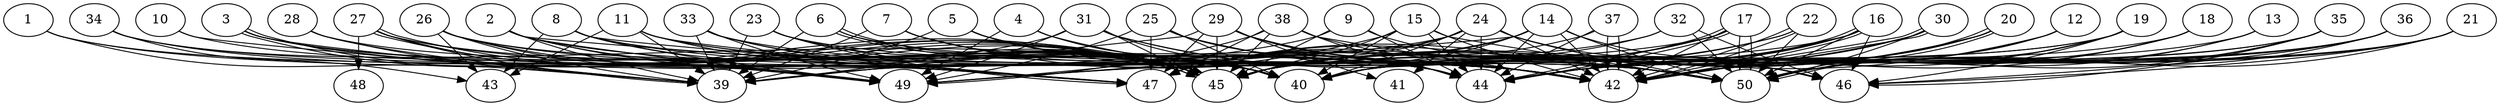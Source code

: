 // DAG automatically generated by daggen at Thu Oct  3 14:07:56 2019
// ./daggen --dot -n 50 --ccr 0.3 --fat 0.9 --regular 0.7 --density 0.9 --mindata 5242880 --maxdata 52428800 
digraph G {
  1 [size="94849707", alpha="0.02", expect_size="28454912"] 
  1 -> 39 [size ="28454912"]
  1 -> 47 [size ="28454912"]
  1 -> 49 [size ="28454912"]
  2 [size="38389760", alpha="0.20", expect_size="11516928"] 
  2 -> 39 [size ="11516928"]
  2 -> 40 [size ="11516928"]
  2 -> 42 [size ="11516928"]
  2 -> 45 [size ="11516928"]
  2 -> 47 [size ="11516928"]
  2 -> 49 [size ="11516928"]
  3 [size="162273280", alpha="0.14", expect_size="48681984"] 
  3 -> 39 [size ="48681984"]
  3 -> 40 [size ="48681984"]
  3 -> 42 [size ="48681984"]
  3 -> 47 [size ="48681984"]
  3 -> 49 [size ="48681984"]
  3 -> 49 [size ="48681984"]
  4 [size="102512640", alpha="0.15", expect_size="30753792"] 
  4 -> 40 [size ="30753792"]
  4 -> 42 [size ="30753792"]
  4 -> 49 [size ="30753792"]
  5 [size="83070293", alpha="0.18", expect_size="24921088"] 
  5 -> 39 [size ="24921088"]
  5 -> 40 [size ="24921088"]
  5 -> 42 [size ="24921088"]
  5 -> 44 [size ="24921088"]
  5 -> 45 [size ="24921088"]
  6 [size="54336853", alpha="0.19", expect_size="16301056"] 
  6 -> 39 [size ="16301056"]
  6 -> 40 [size ="16301056"]
  6 -> 42 [size ="16301056"]
  6 -> 45 [size ="16301056"]
  6 -> 45 [size ="16301056"]
  7 [size="34614613", alpha="0.15", expect_size="10384384"] 
  7 -> 39 [size ="10384384"]
  7 -> 40 [size ="10384384"]
  7 -> 42 [size ="10384384"]
  7 -> 44 [size ="10384384"]
  7 -> 45 [size ="10384384"]
  8 [size="42827093", alpha="0.03", expect_size="12848128"] 
  8 -> 43 [size ="12848128"]
  8 -> 44 [size ="12848128"]
  8 -> 45 [size ="12848128"]
  8 -> 47 [size ="12848128"]
  8 -> 49 [size ="12848128"]
  8 -> 50 [size ="12848128"]
  9 [size="52988587", alpha="0.19", expect_size="15896576"] 
  9 -> 44 [size ="15896576"]
  9 -> 45 [size ="15896576"]
  9 -> 49 [size ="15896576"]
  9 -> 50 [size ="15896576"]
  10 [size="33870507", alpha="0.15", expect_size="10161152"] 
  10 -> 39 [size ="10161152"]
  10 -> 40 [size ="10161152"]
  11 [size="108926293", alpha="0.16", expect_size="32677888"] 
  11 -> 39 [size ="32677888"]
  11 -> 40 [size ="32677888"]
  11 -> 42 [size ="32677888"]
  11 -> 43 [size ="32677888"]
  11 -> 47 [size ="32677888"]
  11 -> 50 [size ="32677888"]
  12 [size="123081387", alpha="0.16", expect_size="36924416"] 
  12 -> 42 [size ="36924416"]
  12 -> 45 [size ="36924416"]
  12 -> 50 [size ="36924416"]
  13 [size="121750187", alpha="0.03", expect_size="36525056"] 
  13 -> 40 [size ="36525056"]
  13 -> 42 [size ="36525056"]
  13 -> 50 [size ="36525056"]
  14 [size="73591467", alpha="0.04", expect_size="22077440"] 
  14 -> 40 [size ="22077440"]
  14 -> 42 [size ="22077440"]
  14 -> 44 [size ="22077440"]
  14 -> 45 [size ="22077440"]
  14 -> 46 [size ="22077440"]
  14 -> 47 [size ="22077440"]
  14 -> 49 [size ="22077440"]
  14 -> 50 [size ="22077440"]
  15 [size="35867307", alpha="0.05", expect_size="10760192"] 
  15 -> 39 [size ="10760192"]
  15 -> 40 [size ="10760192"]
  15 -> 42 [size ="10760192"]
  15 -> 44 [size ="10760192"]
  15 -> 45 [size ="10760192"]
  15 -> 50 [size ="10760192"]
  16 [size="19483307", alpha="0.02", expect_size="5844992"] 
  16 -> 40 [size ="5844992"]
  16 -> 42 [size ="5844992"]
  16 -> 42 [size ="5844992"]
  16 -> 44 [size ="5844992"]
  16 -> 46 [size ="5844992"]
  16 -> 47 [size ="5844992"]
  16 -> 49 [size ="5844992"]
  16 -> 50 [size ="5844992"]
  17 [size="168478720", alpha="0.14", expect_size="50543616"] 
  17 -> 40 [size ="50543616"]
  17 -> 42 [size ="50543616"]
  17 -> 44 [size ="50543616"]
  17 -> 44 [size ="50543616"]
  17 -> 45 [size ="50543616"]
  17 -> 49 [size ="50543616"]
  17 -> 50 [size ="50543616"]
  17 -> 50 [size ="50543616"]
  18 [size="127238827", alpha="0.05", expect_size="38171648"] 
  18 -> 40 [size ="38171648"]
  18 -> 42 [size ="38171648"]
  18 -> 44 [size ="38171648"]
  18 -> 50 [size ="38171648"]
  19 [size="154047147", alpha="0.00", expect_size="46214144"] 
  19 -> 40 [size ="46214144"]
  19 -> 42 [size ="46214144"]
  19 -> 44 [size ="46214144"]
  19 -> 45 [size ="46214144"]
  19 -> 46 [size ="46214144"]
  19 -> 50 [size ="46214144"]
  20 [size="148302507", alpha="0.08", expect_size="44490752"] 
  20 -> 40 [size ="44490752"]
  20 -> 42 [size ="44490752"]
  20 -> 44 [size ="44490752"]
  20 -> 45 [size ="44490752"]
  20 -> 50 [size ="44490752"]
  20 -> 50 [size ="44490752"]
  21 [size="107223040", alpha="0.05", expect_size="32166912"] 
  21 -> 40 [size ="32166912"]
  21 -> 42 [size ="32166912"]
  21 -> 44 [size ="32166912"]
  21 -> 46 [size ="32166912"]
  21 -> 50 [size ="32166912"]
  22 [size="75376640", alpha="0.05", expect_size="22612992"] 
  22 -> 42 [size ="22612992"]
  22 -> 42 [size ="22612992"]
  22 -> 45 [size ="22612992"]
  22 -> 47 [size ="22612992"]
  22 -> 50 [size ="22612992"]
  23 [size="46530560", alpha="0.03", expect_size="13959168"] 
  23 -> 39 [size ="13959168"]
  23 -> 42 [size ="13959168"]
  23 -> 44 [size ="13959168"]
  23 -> 45 [size ="13959168"]
  23 -> 47 [size ="13959168"]
  24 [size="71540053", alpha="0.12", expect_size="21462016"] 
  24 -> 39 [size ="21462016"]
  24 -> 40 [size ="21462016"]
  24 -> 41 [size ="21462016"]
  24 -> 42 [size ="21462016"]
  24 -> 44 [size ="21462016"]
  24 -> 45 [size ="21462016"]
  24 -> 46 [size ="21462016"]
  24 -> 47 [size ="21462016"]
  24 -> 50 [size ="21462016"]
  25 [size="99304107", alpha="0.10", expect_size="29791232"] 
  25 -> 40 [size ="29791232"]
  25 -> 44 [size ="29791232"]
  25 -> 46 [size ="29791232"]
  25 -> 47 [size ="29791232"]
  25 -> 49 [size ="29791232"]
  26 [size="141445120", alpha="0.12", expect_size="42433536"] 
  26 -> 39 [size ="42433536"]
  26 -> 42 [size ="42433536"]
  26 -> 43 [size ="42433536"]
  26 -> 44 [size ="42433536"]
  26 -> 45 [size ="42433536"]
  26 -> 47 [size ="42433536"]
  27 [size="160419840", alpha="0.16", expect_size="48125952"] 
  27 -> 39 [size ="48125952"]
  27 -> 42 [size ="48125952"]
  27 -> 44 [size ="48125952"]
  27 -> 45 [size ="48125952"]
  27 -> 45 [size ="48125952"]
  27 -> 48 [size ="48125952"]
  27 -> 49 [size ="48125952"]
  28 [size="114626560", alpha="0.03", expect_size="34387968"] 
  28 -> 39 [size ="34387968"]
  28 -> 40 [size ="34387968"]
  28 -> 45 [size ="34387968"]
  29 [size="150405120", alpha="0.15", expect_size="45121536"] 
  29 -> 39 [size ="45121536"]
  29 -> 41 [size ="45121536"]
  29 -> 42 [size ="45121536"]
  29 -> 44 [size ="45121536"]
  29 -> 45 [size ="45121536"]
  29 -> 47 [size ="45121536"]
  29 -> 50 [size ="45121536"]
  30 [size="152323413", alpha="0.10", expect_size="45697024"] 
  30 -> 40 [size ="45697024"]
  30 -> 42 [size ="45697024"]
  30 -> 42 [size ="45697024"]
  30 -> 44 [size ="45697024"]
  30 -> 45 [size ="45697024"]
  30 -> 50 [size ="45697024"]
  31 [size="54923947", alpha="0.15", expect_size="16477184"] 
  31 -> 39 [size ="16477184"]
  31 -> 40 [size ="16477184"]
  31 -> 45 [size ="16477184"]
  31 -> 46 [size ="16477184"]
  31 -> 49 [size ="16477184"]
  31 -> 50 [size ="16477184"]
  32 [size="92866560", alpha="0.15", expect_size="27859968"] 
  32 -> 39 [size ="27859968"]
  32 -> 46 [size ="27859968"]
  32 -> 47 [size ="27859968"]
  32 -> 50 [size ="27859968"]
  33 [size="129778347", alpha="0.07", expect_size="38933504"] 
  33 -> 39 [size ="38933504"]
  33 -> 40 [size ="38933504"]
  33 -> 45 [size ="38933504"]
  33 -> 49 [size ="38933504"]
  33 -> 50 [size ="38933504"]
  34 [size="153176747", alpha="0.07", expect_size="45953024"] 
  34 -> 43 [size ="45953024"]
  34 -> 44 [size ="45953024"]
  34 -> 45 [size ="45953024"]
  34 -> 49 [size ="45953024"]
  35 [size="90811733", alpha="0.09", expect_size="27243520"] 
  35 -> 42 [size ="27243520"]
  35 -> 44 [size ="27243520"]
  35 -> 45 [size ="27243520"]
  35 -> 46 [size ="27243520"]
  35 -> 50 [size ="27243520"]
  36 [size="165563733", alpha="0.11", expect_size="49669120"] 
  36 -> 40 [size ="49669120"]
  36 -> 42 [size ="49669120"]
  36 -> 44 [size ="49669120"]
  36 -> 46 [size ="49669120"]
  36 -> 50 [size ="49669120"]
  37 [size="99727360", alpha="0.12", expect_size="29918208"] 
  37 -> 42 [size ="29918208"]
  37 -> 42 [size ="29918208"]
  37 -> 44 [size ="29918208"]
  37 -> 47 [size ="29918208"]
  38 [size="67723947", alpha="0.07", expect_size="20317184"] 
  38 -> 42 [size ="20317184"]
  38 -> 44 [size ="20317184"]
  38 -> 45 [size ="20317184"]
  38 -> 47 [size ="20317184"]
  38 -> 49 [size ="20317184"]
  38 -> 50 [size ="20317184"]
  39 [size="94911147", alpha="0.00", expect_size="28473344"] 
  40 [size="59511467", alpha="0.09", expect_size="17853440"] 
  41 [size="135212373", alpha="0.10", expect_size="40563712"] 
  42 [size="98887680", alpha="0.18", expect_size="29666304"] 
  43 [size="56149333", alpha="0.10", expect_size="16844800"] 
  44 [size="111267840", alpha="0.09", expect_size="33380352"] 
  45 [size="163078827", alpha="0.18", expect_size="48923648"] 
  46 [size="72680107", alpha="0.03", expect_size="21804032"] 
  47 [size="156661760", alpha="0.06", expect_size="46998528"] 
  48 [size="94163627", alpha="0.01", expect_size="28249088"] 
  49 [size="152234667", alpha="0.13", expect_size="45670400"] 
  50 [size="152876373", alpha="0.03", expect_size="45862912"] 
}
